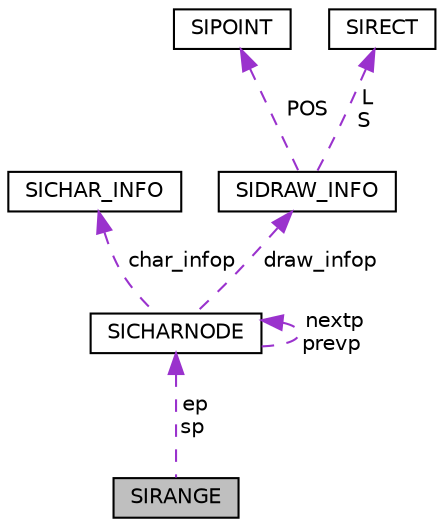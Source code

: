 digraph "SIRANGE"
{
  edge [fontname="Helvetica",fontsize="10",labelfontname="Helvetica",labelfontsize="10"];
  node [fontname="Helvetica",fontsize="10",shape=record];
  Node1 [label="SIRANGE",height=0.2,width=0.4,color="black", fillcolor="grey75", style="filled", fontcolor="black"];
  Node2 -> Node1 [dir="back",color="darkorchid3",fontsize="10",style="dashed",label=" ep\nsp" ,fontname="Helvetica"];
  Node2 [label="SICHARNODE",height=0.2,width=0.4,color="black", fillcolor="white", style="filled",URL="$class_s_i_c_h_a_r_n_o_d_e.html"];
  Node3 -> Node2 [dir="back",color="darkorchid3",fontsize="10",style="dashed",label=" char_infop" ,fontname="Helvetica"];
  Node3 [label="SICHAR_INFO",height=0.2,width=0.4,color="black", fillcolor="white", style="filled",URL="$class_s_i_c_h_a_r___i_n_f_o.html"];
  Node2 -> Node2 [dir="back",color="darkorchid3",fontsize="10",style="dashed",label=" nextp\nprevp" ,fontname="Helvetica"];
  Node4 -> Node2 [dir="back",color="darkorchid3",fontsize="10",style="dashed",label=" draw_infop" ,fontname="Helvetica"];
  Node4 [label="SIDRAW_INFO",height=0.2,width=0.4,color="black", fillcolor="white", style="filled",URL="$class_s_i_d_r_a_w___i_n_f_o.html"];
  Node5 -> Node4 [dir="back",color="darkorchid3",fontsize="10",style="dashed",label=" POS" ,fontname="Helvetica"];
  Node5 [label="SIPOINT",height=0.2,width=0.4,color="black", fillcolor="white", style="filled",URL="$struct_s_i_p_o_i_n_t.html"];
  Node6 -> Node4 [dir="back",color="darkorchid3",fontsize="10",style="dashed",label=" L\nS" ,fontname="Helvetica"];
  Node6 [label="SIRECT",height=0.2,width=0.4,color="black", fillcolor="white", style="filled",URL="$struct_s_i_r_e_c_t.html"];
}
